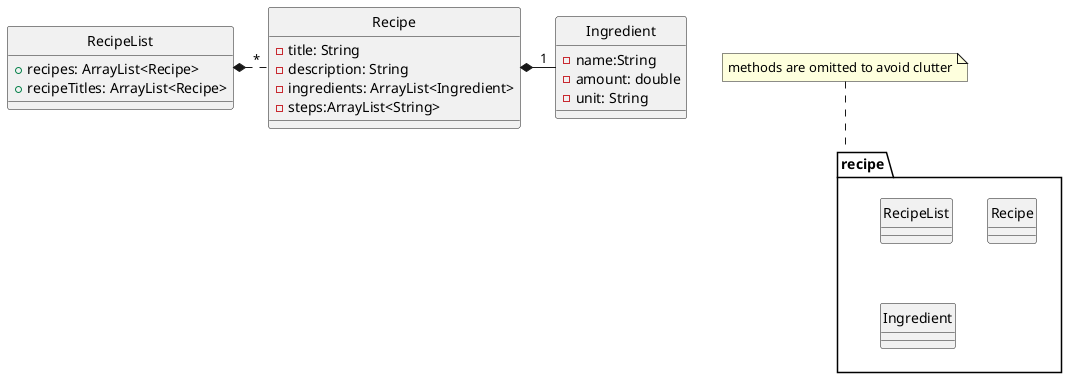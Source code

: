 @startuml
skinparam Style strictuml


'hide class fields
'hide class methods

package recipe as rep{
    class RecipeList
    class Recipe
    class Ingredient
}

class RecipeList{
+ recipes: ArrayList<Recipe>
+ recipeTitles: ArrayList<Recipe>
}

class Recipe {
-title: String
-description: String
-ingredients: ArrayList<Ingredient>
-steps:ArrayList<String>
}
class Ingredient{
-name:String
-amount: double
-unit: String
}


RecipeList *.-right- "*"Recipe
Recipe *-right- "1"Ingredient


note top of rep: methods are omitted to avoid clutter

@enduml